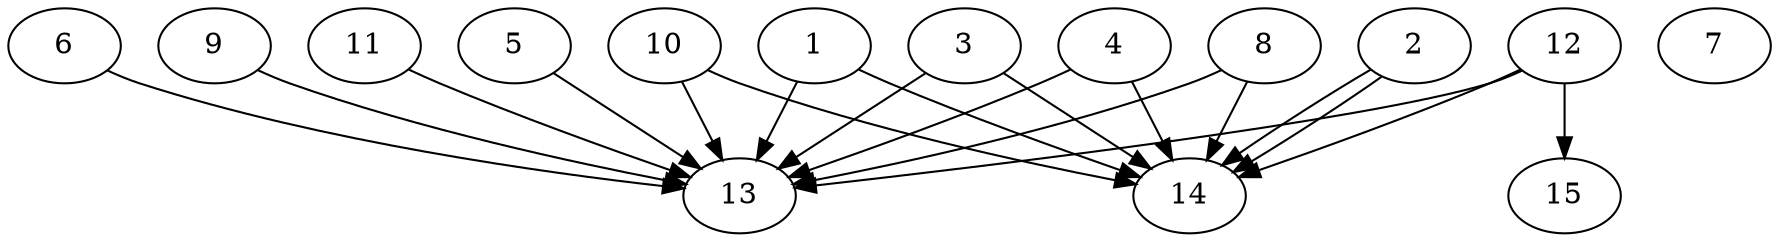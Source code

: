 // DAG automatically generated by daggen at Thu Oct  3 13:59:27 2019
// ./daggen --dot -n 15 --ccr 0.4 --fat 0.9 --regular 0.5 --density 0.9 --mindata 5242880 --maxdata 52428800 
digraph G {
  1 [size="127221760", alpha="0.10", expect_size="50888704"] 
  1 -> 13 [size ="50888704"]
  1 -> 14 [size ="50888704"]
  2 [size="55134720", alpha="0.19", expect_size="22053888"] 
  2 -> 14 [size ="22053888"]
  2 -> 14 [size ="22053888"]
  3 [size="41039360", alpha="0.14", expect_size="16415744"] 
  3 -> 13 [size ="16415744"]
  3 -> 14 [size ="16415744"]
  4 [size="69094400", alpha="0.18", expect_size="27637760"] 
  4 -> 13 [size ="27637760"]
  4 -> 14 [size ="27637760"]
  5 [size="124469760", alpha="0.18", expect_size="49787904"] 
  5 -> 13 [size ="49787904"]
  6 [size="94302720", alpha="0.15", expect_size="37721088"] 
  6 -> 13 [size ="37721088"]
  7 [size="103779840", alpha="0.08", expect_size="41511936"] 
  8 [size="79687680", alpha="0.19", expect_size="31875072"] 
  8 -> 13 [size ="31875072"]
  8 -> 14 [size ="31875072"]
  9 [size="14302720", alpha="0.18", expect_size="5721088"] 
  9 -> 13 [size ="5721088"]
  10 [size="89856000", alpha="0.11", expect_size="35942400"] 
  10 -> 13 [size ="35942400"]
  10 -> 14 [size ="35942400"]
  11 [size="70415360", alpha="0.04", expect_size="28166144"] 
  11 -> 13 [size ="28166144"]
  12 [size="128048640", alpha="0.09", expect_size="51219456"] 
  12 -> 13 [size ="51219456"]
  12 -> 14 [size ="51219456"]
  12 -> 15 [size ="51219456"]
  13 [size="124459520", alpha="0.07", expect_size="49783808"] 
  14 [size="88829440", alpha="0.04", expect_size="35531776"] 
  15 [size="78382080", alpha="0.19", expect_size="31352832"] 
}

